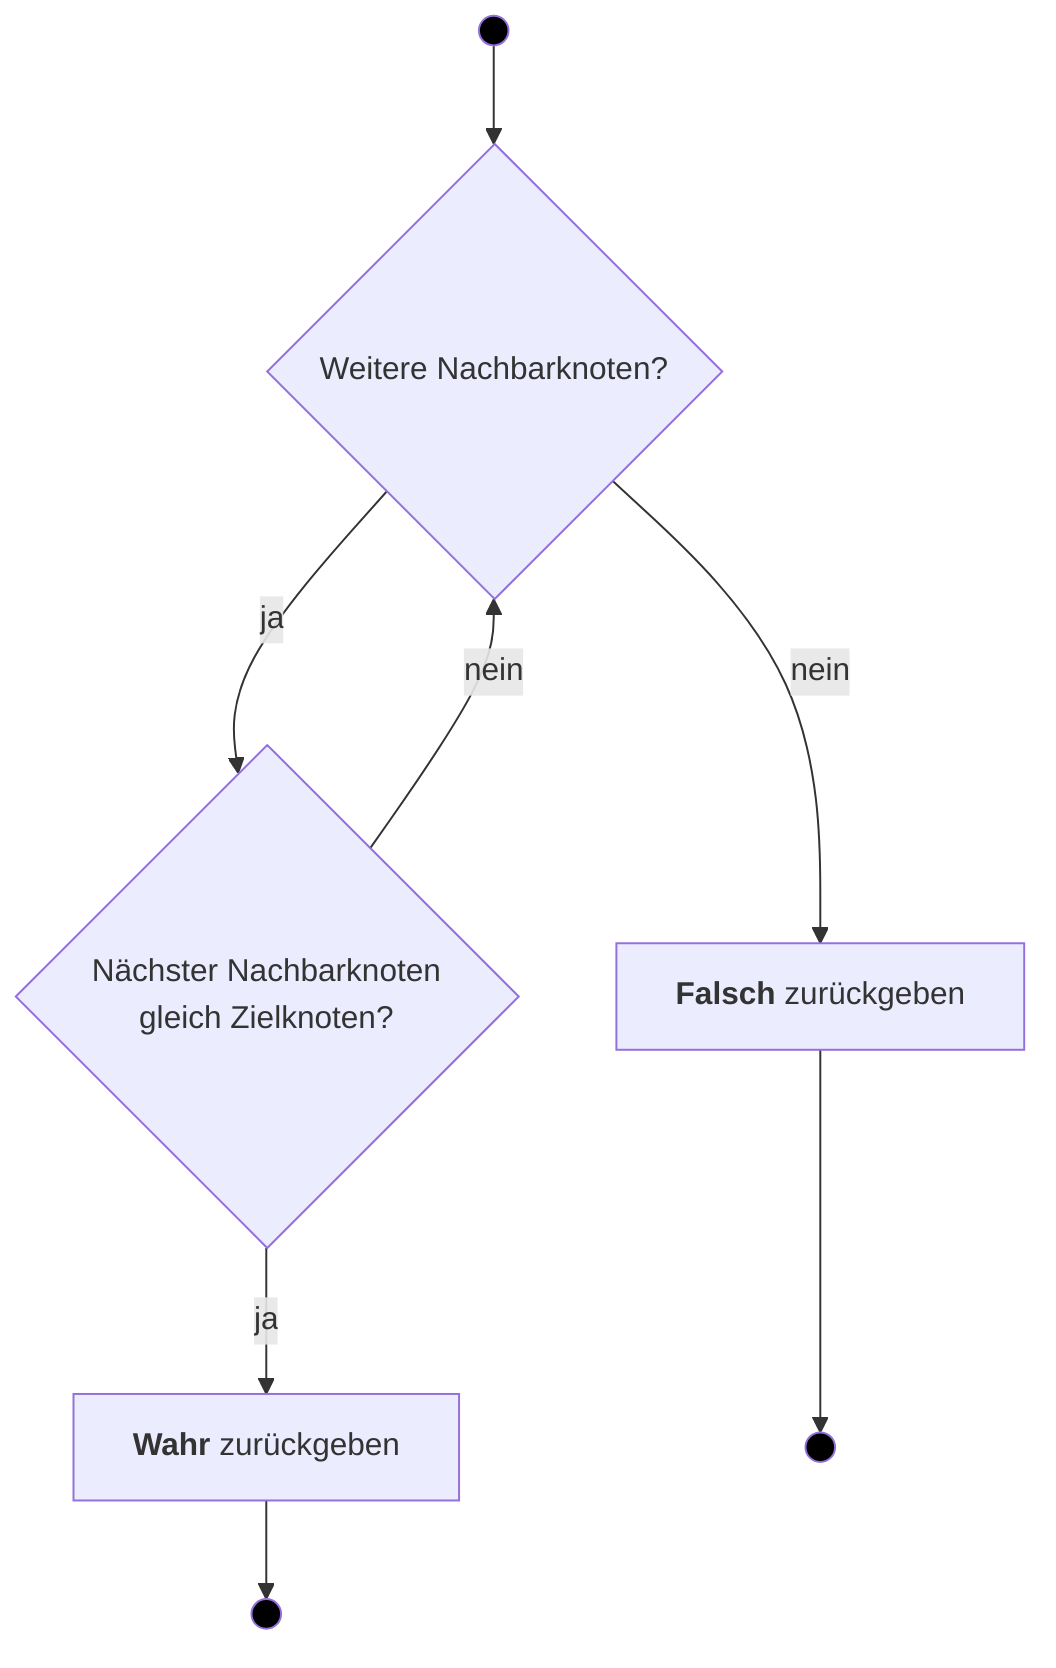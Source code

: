 flowchart

    Start((" ")) --> A{Weitere Nachbarknoten?}

    A --ja--> B{Nächster Nachbarknoten<br/>gleich Zielknoten?}
    
    B --ja--> C[<b>Wahr</b> zurückgeben]

    B --nein--> A

    A --nein--> D[<b>Falsch</b> zurückgeben]

    C --> Stop1((" "))
    D --> Stop2((" "))

    style Start fill:black
    style Stop1 fill:black
    style Stop2 fill:black